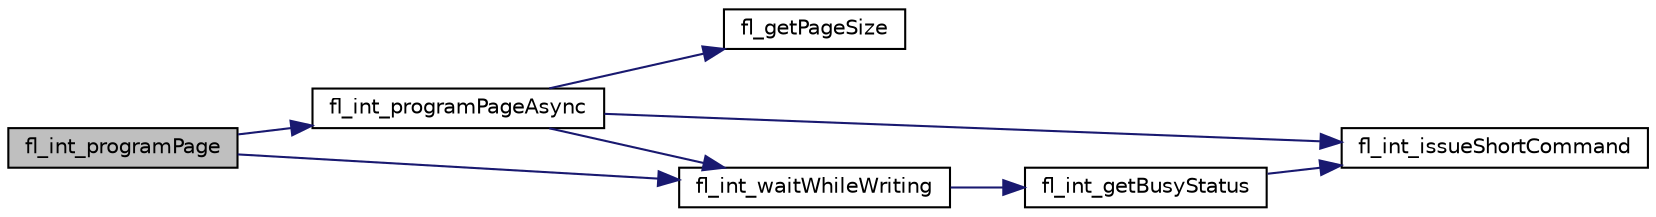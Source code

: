 digraph "fl_int_programPage"
{
 // INTERACTIVE_SVG=YES
  edge [fontname="Helvetica",fontsize="10",labelfontname="Helvetica",labelfontsize="10"];
  node [fontname="Helvetica",fontsize="10",shape=record];
  rankdir="LR";
  Node1 [label="fl_int_programPage",height=0.2,width=0.4,color="black", fillcolor="grey75", style="filled" fontcolor="black"];
  Node1 -> Node2 [color="midnightblue",fontsize="10",style="solid",fontname="Helvetica"];
  Node2 [label="fl_int_programPageAsync",height=0.2,width=0.4,color="black", fillcolor="white", style="filled",URL="$device__access_8xc.html#a119cdd041305e5408c518a4948654df6"];
  Node2 -> Node3 [color="midnightblue",fontsize="10",style="solid",fontname="Helvetica"];
  Node3 [label="fl_getPageSize",height=0.2,width=0.4,color="black", fillcolor="white", style="filled",URL="$flashlib_8c.html#a16979f134ba813049ace4eaf4469de15"];
  Node2 -> Node4 [color="midnightblue",fontsize="10",style="solid",fontname="Helvetica"];
  Node4 [label="fl_int_issueShortCommand",height=0.2,width=0.4,color="black", fillcolor="white", style="filled",URL="$device__access_8xc.html#a337b2d2786247180a460fd0bab3f68b5"];
  Node2 -> Node5 [color="midnightblue",fontsize="10",style="solid",fontname="Helvetica"];
  Node5 [label="fl_int_waitWhileWriting",height=0.2,width=0.4,color="black", fillcolor="white", style="filled",URL="$device__access_8xc.html#af78bd1c2b5563e59057f372f76627004"];
  Node5 -> Node6 [color="midnightblue",fontsize="10",style="solid",fontname="Helvetica"];
  Node6 [label="fl_int_getBusyStatus",height=0.2,width=0.4,color="black", fillcolor="white", style="filled",URL="$device__access_8xc.html#a99136a21e084ae190aa7e560352a26e3"];
  Node6 -> Node4 [color="midnightblue",fontsize="10",style="solid",fontname="Helvetica"];
  Node1 -> Node5 [color="midnightblue",fontsize="10",style="solid",fontname="Helvetica"];
}
